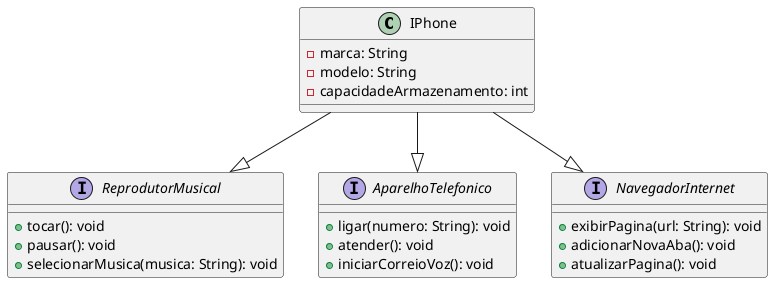 @startuml

class IPhone {
    - marca: String
    - modelo: String
    - capacidadeArmazenamento: int
}

interface ReprodutorMusical {
    + tocar(): void
    + pausar(): void
    + selecionarMusica(musica: String): void
}

interface AparelhoTelefonico {
    + ligar(numero: String): void
    + atender(): void
    + iniciarCorreioVoz(): void
}

interface NavegadorInternet {
    + exibirPagina(url: String): void
    + adicionarNovaAba(): void
    + atualizarPagina(): void
}

IPhone --|> ReprodutorMusical
IPhone --|> AparelhoTelefonico
IPhone --|> NavegadorInternet

@enduml